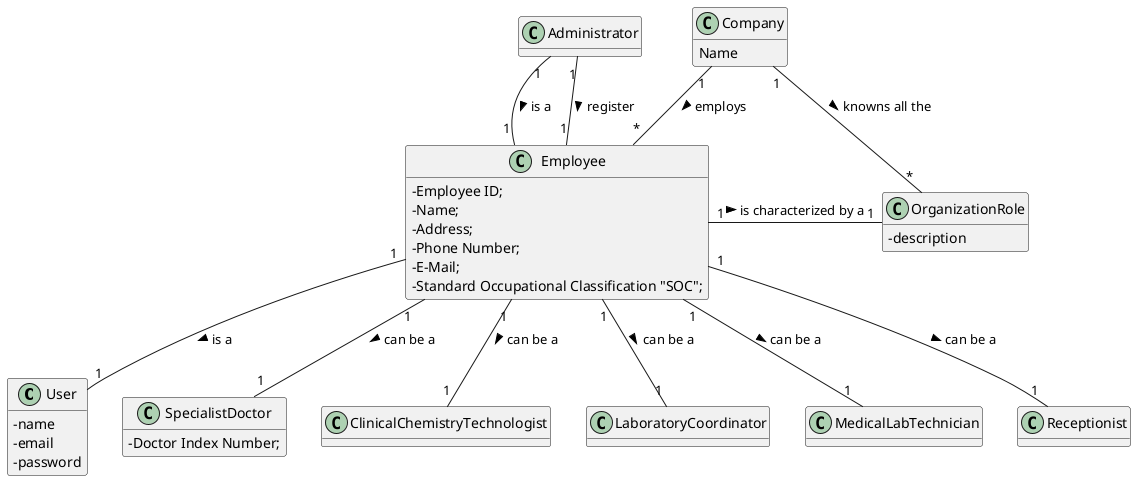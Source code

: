 @startuml
'https://plantuml.com/class-diagram

hide methods
skinparam classAttributeIconSize 0

class User{
-name
-email
-password
}

class Employee{
-Employee ID;
-Name;
-Address;
-Phone Number;
-E-Mail;
-Standard Occupational Classification "SOC";
}

class SpecialistDoctor{
-Doctor Index Number;
}

class OrganizationRole{
-description
}

class Company{
Name
}
Company "1" - "*" OrganizationRole: knowns all the >
Employee "1" - "1" OrganizationRole: is characterized by a  >
Employee "1" -- "1" User: is a >
Company "1" -- "*" Employee: employs >
Administrator"1" -- "1" Employee: is a >
Employee "1" -- "1" ClinicalChemistryTechnologist: can be a >
Employee "1" -- "1" LaboratoryCoordinator: can be a >
Employee "1" -- "1" MedicalLabTechnician: can be a >
Employee "1" -- "1" Receptionist: can be a >
Employee "1" -- "1" SpecialistDoctor: can be a >
Administrator "1" -- "1" Employee: register >

@enduml